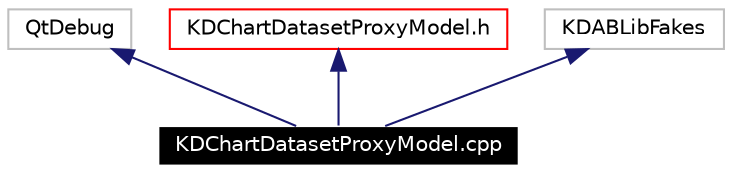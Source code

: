 digraph G
{
  edge [fontname="Helvetica",fontsize=10,labelfontname="Helvetica",labelfontsize=10];
  node [fontname="Helvetica",fontsize=10,shape=record];
  Node1361 [label="KDChartDatasetProxyModel.cpp",height=0.2,width=0.4,color="white", fillcolor="black", style="filled" fontcolor="white"];
  Node1362 -> Node1361 [dir=back,color="midnightblue",fontsize=10,style="solid",fontname="Helvetica"];
  Node1362 [label="QtDebug",height=0.2,width=0.4,color="grey75"];
  Node1363 -> Node1361 [dir=back,color="midnightblue",fontsize=10,style="solid",fontname="Helvetica"];
  Node1363 [label="KDChartDatasetProxyModel.h",height=0.2,width=0.4,color="red",URL="$_k_d_chart_dataset_proxy_model_8h.html"];
  Node1367 -> Node1361 [dir=back,color="midnightblue",fontsize=10,style="solid",fontname="Helvetica"];
  Node1367 [label="KDABLibFakes",height=0.2,width=0.4,color="grey75"];
}
